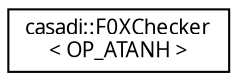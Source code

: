 digraph "Graphical Class Hierarchy"
{
  edge [fontname="FreeSans.ttf",fontsize="10",labelfontname="FreeSans.ttf",labelfontsize="10"];
  node [fontname="FreeSans.ttf",fontsize="10",shape=record];
  rankdir="LR";
  Node1 [label="casadi::F0XChecker\l\< OP_ATANH \>",height=0.2,width=0.4,color="black", fillcolor="white", style="filled",URL="$db/d3e/structcasadi_1_1F0XChecker_3_01OP__ATANH_01_4.html"];
}
